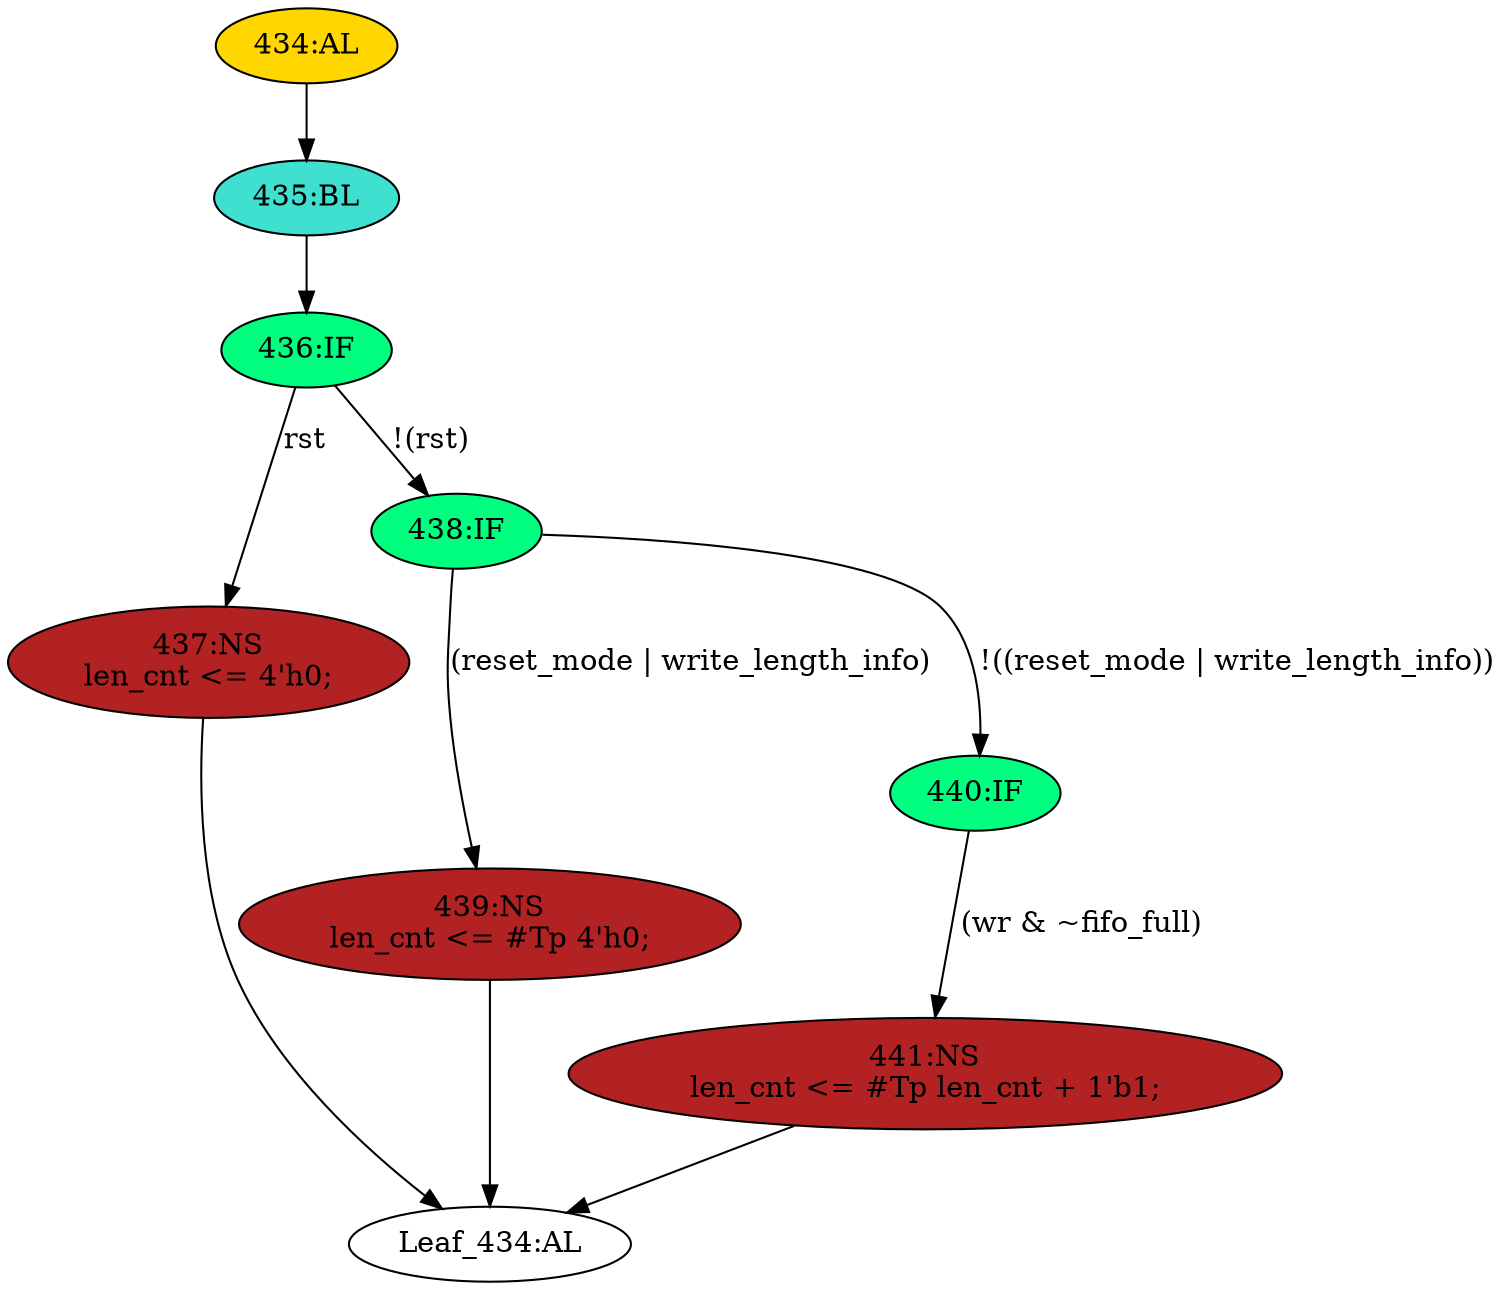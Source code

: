 strict digraph "" {
	node [label="\N"];
	"439:NS"	 [ast="<pyverilog.vparser.ast.NonblockingSubstitution object at 0x7feea1c083d0>",
		fillcolor=firebrick,
		label="439:NS
len_cnt <= #Tp 4'h0;",
		statements="[<pyverilog.vparser.ast.NonblockingSubstitution object at 0x7feea1c083d0>]",
		style=filled,
		typ=NonblockingSubstitution];
	"Leaf_434:AL"	 [def_var="['len_cnt']",
		label="Leaf_434:AL"];
	"439:NS" -> "Leaf_434:AL"	 [cond="[]",
		lineno=None];
	"437:NS"	 [ast="<pyverilog.vparser.ast.NonblockingSubstitution object at 0x7feea1c0b2d0>",
		fillcolor=firebrick,
		label="437:NS
len_cnt <= 4'h0;",
		statements="[<pyverilog.vparser.ast.NonblockingSubstitution object at 0x7feea1c0b2d0>]",
		style=filled,
		typ=NonblockingSubstitution];
	"437:NS" -> "Leaf_434:AL"	 [cond="[]",
		lineno=None];
	"435:BL"	 [ast="<pyverilog.vparser.ast.Block object at 0x7feea1c0b950>",
		fillcolor=turquoise,
		label="435:BL",
		statements="[]",
		style=filled,
		typ=Block];
	"436:IF"	 [ast="<pyverilog.vparser.ast.IfStatement object at 0x7feea1c0b990>",
		fillcolor=springgreen,
		label="436:IF",
		statements="[]",
		style=filled,
		typ=IfStatement];
	"435:BL" -> "436:IF"	 [cond="[]",
		lineno=None];
	"441:NS"	 [ast="<pyverilog.vparser.ast.NonblockingSubstitution object at 0x7feea1c0b410>",
		fillcolor=firebrick,
		label="441:NS
len_cnt <= #Tp len_cnt + 1'b1;",
		statements="[<pyverilog.vparser.ast.NonblockingSubstitution object at 0x7feea1c0b410>]",
		style=filled,
		typ=NonblockingSubstitution];
	"441:NS" -> "Leaf_434:AL"	 [cond="[]",
		lineno=None];
	"440:IF"	 [ast="<pyverilog.vparser.ast.IfStatement object at 0x7feea1c0b650>",
		fillcolor=springgreen,
		label="440:IF",
		statements="[]",
		style=filled,
		typ=IfStatement];
	"440:IF" -> "441:NS"	 [cond="['wr', 'fifo_full']",
		label="(wr & ~fifo_full)",
		lineno=440];
	"438:IF"	 [ast="<pyverilog.vparser.ast.IfStatement object at 0x7feea1c0b810>",
		fillcolor=springgreen,
		label="438:IF",
		statements="[]",
		style=filled,
		typ=IfStatement];
	"438:IF" -> "439:NS"	 [cond="['reset_mode', 'write_length_info']",
		label="(reset_mode | write_length_info)",
		lineno=438];
	"438:IF" -> "440:IF"	 [cond="['reset_mode', 'write_length_info']",
		label="!((reset_mode | write_length_info))",
		lineno=438];
	"436:IF" -> "437:NS"	 [cond="['rst']",
		label=rst,
		lineno=436];
	"436:IF" -> "438:IF"	 [cond="['rst']",
		label="!(rst)",
		lineno=436];
	"434:AL"	 [ast="<pyverilog.vparser.ast.Always object at 0x7feea1c0ba10>",
		clk_sens=True,
		fillcolor=gold,
		label="434:AL",
		sens="['clk', 'rst']",
		statements="[]",
		style=filled,
		typ=Always,
		use_var="['fifo_full', 'reset_mode', 'wr', 'rst', 'write_length_info', 'len_cnt']"];
	"434:AL" -> "435:BL"	 [cond="[]",
		lineno=None];
}
